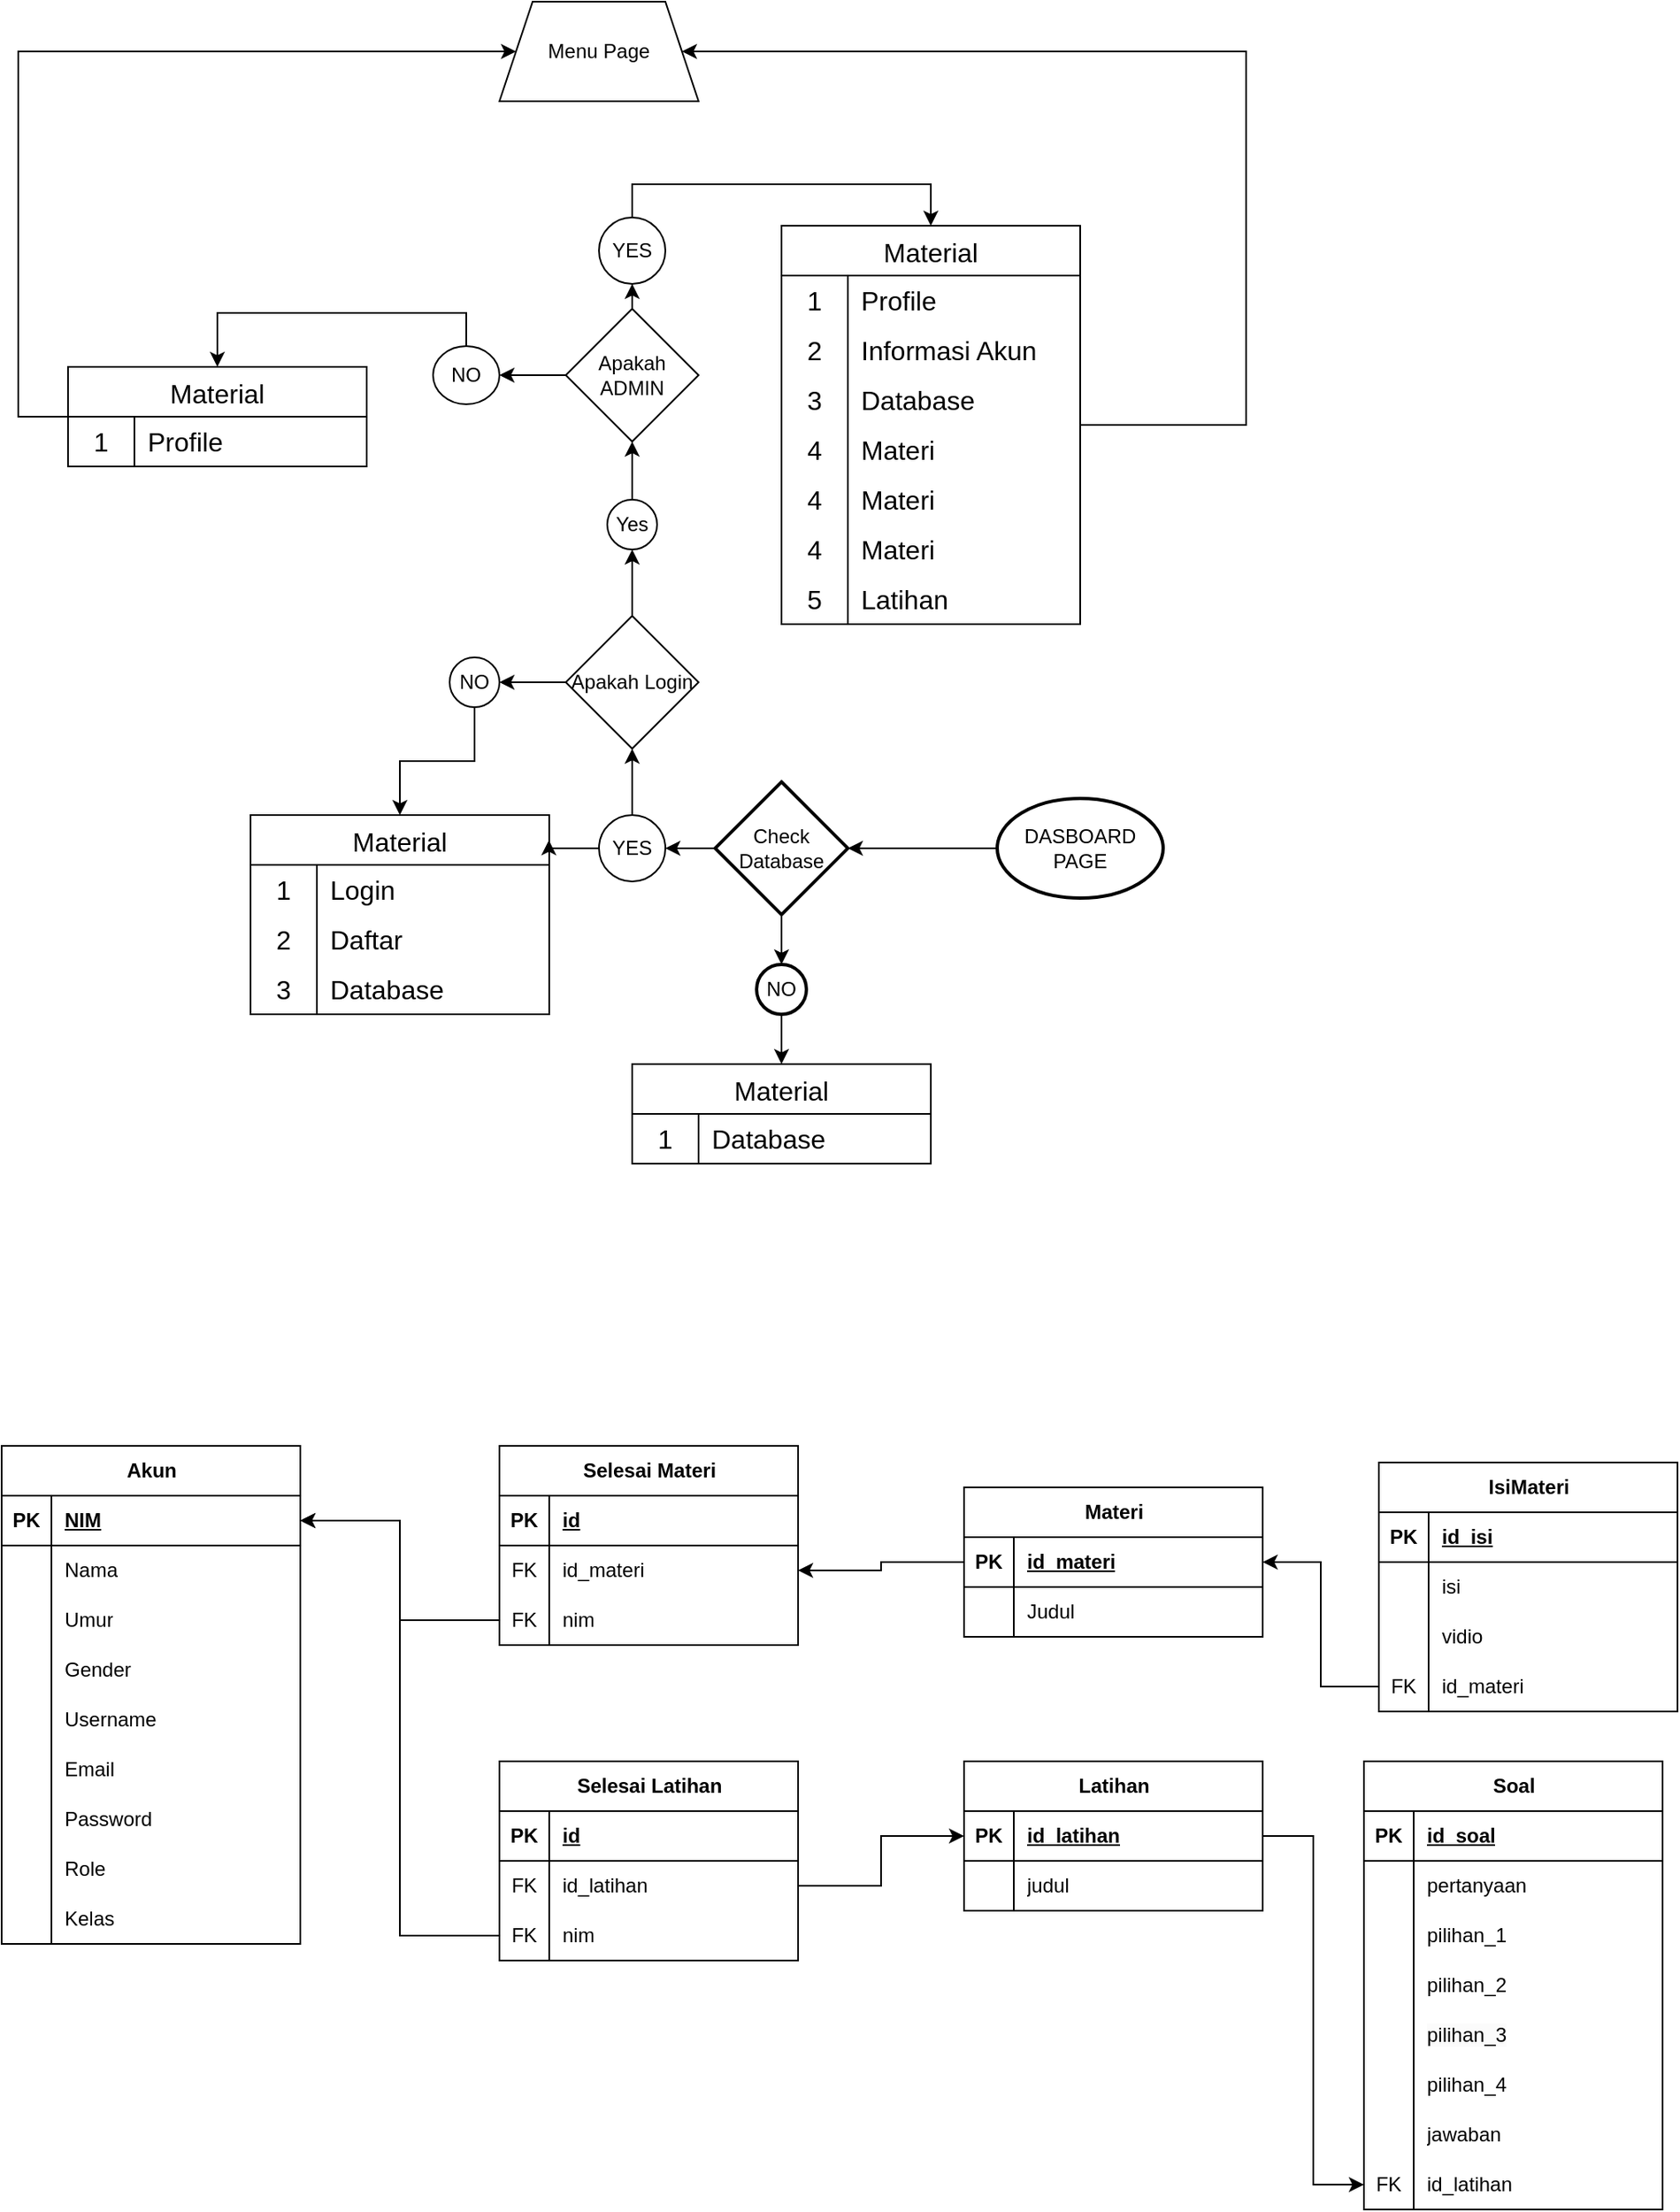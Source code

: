<mxfile version="22.1.5" type="github">
  <diagram name="Page-1" id="5f0bae14-7c28-e335-631c-24af17079c00">
    <mxGraphModel dx="2411" dy="1562" grid="1" gridSize="10" guides="1" tooltips="1" connect="1" arrows="1" fold="1" page="1" pageScale="1" pageWidth="1100" pageHeight="850" background="none" math="0" shadow="0">
      <root>
        <mxCell id="0" />
        <mxCell id="1" parent="0" />
        <mxCell id="EdX5NU1P-sAoi4BbQS1M-98" value="" style="edgeStyle=orthogonalEdgeStyle;rounded=0;orthogonalLoop=1;jettySize=auto;html=1;" edge="1" parent="1" source="EdX5NU1P-sAoi4BbQS1M-40" target="EdX5NU1P-sAoi4BbQS1M-97">
          <mxGeometry relative="1" as="geometry" />
        </mxCell>
        <mxCell id="EdX5NU1P-sAoi4BbQS1M-40" value="DASBOARD PAGE" style="strokeWidth=2;html=1;shape=mxgraph.flowchart.start_1;whiteSpace=wrap;" vertex="1" parent="1">
          <mxGeometry x="110" y="10" width="100" height="60" as="geometry" />
        </mxCell>
        <mxCell id="EdX5NU1P-sAoi4BbQS1M-73" value="Material" style="shape=table;startSize=30;container=1;collapsible=0;childLayout=tableLayout;fixedRows=1;rowLines=0;fontStyle=0;strokeColor=default;fontSize=16;" vertex="1" parent="1">
          <mxGeometry x="-340" y="20" width="180" height="120.0" as="geometry" />
        </mxCell>
        <mxCell id="EdX5NU1P-sAoi4BbQS1M-74" value="" style="shape=tableRow;horizontal=0;startSize=0;swimlaneHead=0;swimlaneBody=0;top=0;left=0;bottom=0;right=0;collapsible=0;dropTarget=0;fillColor=none;points=[[0,0.5],[1,0.5]];portConstraint=eastwest;strokeColor=inherit;fontSize=16;" vertex="1" parent="EdX5NU1P-sAoi4BbQS1M-73">
          <mxGeometry y="30" width="180" height="30" as="geometry" />
        </mxCell>
        <mxCell id="EdX5NU1P-sAoi4BbQS1M-75" value="1" style="shape=partialRectangle;html=1;whiteSpace=wrap;connectable=0;fillColor=none;top=0;left=0;bottom=0;right=0;overflow=hidden;pointerEvents=1;strokeColor=inherit;fontSize=16;" vertex="1" parent="EdX5NU1P-sAoi4BbQS1M-74">
          <mxGeometry width="40" height="30" as="geometry">
            <mxRectangle width="40" height="30" as="alternateBounds" />
          </mxGeometry>
        </mxCell>
        <mxCell id="EdX5NU1P-sAoi4BbQS1M-76" value="Login" style="shape=partialRectangle;html=1;whiteSpace=wrap;connectable=0;fillColor=none;top=0;left=0;bottom=0;right=0;align=left;spacingLeft=6;overflow=hidden;strokeColor=inherit;fontSize=16;" vertex="1" parent="EdX5NU1P-sAoi4BbQS1M-74">
          <mxGeometry x="40" width="140" height="30" as="geometry">
            <mxRectangle width="140" height="30" as="alternateBounds" />
          </mxGeometry>
        </mxCell>
        <mxCell id="EdX5NU1P-sAoi4BbQS1M-77" value="" style="shape=tableRow;horizontal=0;startSize=0;swimlaneHead=0;swimlaneBody=0;top=0;left=0;bottom=0;right=0;collapsible=0;dropTarget=0;fillColor=none;points=[[0,0.5],[1,0.5]];portConstraint=eastwest;strokeColor=inherit;fontSize=16;" vertex="1" parent="EdX5NU1P-sAoi4BbQS1M-73">
          <mxGeometry y="60" width="180" height="30" as="geometry" />
        </mxCell>
        <mxCell id="EdX5NU1P-sAoi4BbQS1M-78" value="2" style="shape=partialRectangle;html=1;whiteSpace=wrap;connectable=0;fillColor=none;top=0;left=0;bottom=0;right=0;overflow=hidden;strokeColor=inherit;fontSize=16;" vertex="1" parent="EdX5NU1P-sAoi4BbQS1M-77">
          <mxGeometry width="40" height="30" as="geometry">
            <mxRectangle width="40" height="30" as="alternateBounds" />
          </mxGeometry>
        </mxCell>
        <mxCell id="EdX5NU1P-sAoi4BbQS1M-79" value="Daftar" style="shape=partialRectangle;html=1;whiteSpace=wrap;connectable=0;fillColor=none;top=0;left=0;bottom=0;right=0;align=left;spacingLeft=6;overflow=hidden;strokeColor=inherit;fontSize=16;" vertex="1" parent="EdX5NU1P-sAoi4BbQS1M-77">
          <mxGeometry x="40" width="140" height="30" as="geometry">
            <mxRectangle width="140" height="30" as="alternateBounds" />
          </mxGeometry>
        </mxCell>
        <mxCell id="EdX5NU1P-sAoi4BbQS1M-80" value="" style="shape=tableRow;horizontal=0;startSize=0;swimlaneHead=0;swimlaneBody=0;top=0;left=0;bottom=0;right=0;collapsible=0;dropTarget=0;fillColor=none;points=[[0,0.5],[1,0.5]];portConstraint=eastwest;strokeColor=inherit;fontSize=16;" vertex="1" parent="EdX5NU1P-sAoi4BbQS1M-73">
          <mxGeometry y="90" width="180" height="30" as="geometry" />
        </mxCell>
        <mxCell id="EdX5NU1P-sAoi4BbQS1M-81" value="3" style="shape=partialRectangle;html=1;whiteSpace=wrap;connectable=0;fillColor=none;top=0;left=0;bottom=0;right=0;overflow=hidden;strokeColor=inherit;fontSize=16;" vertex="1" parent="EdX5NU1P-sAoi4BbQS1M-80">
          <mxGeometry width="40" height="30" as="geometry">
            <mxRectangle width="40" height="30" as="alternateBounds" />
          </mxGeometry>
        </mxCell>
        <mxCell id="EdX5NU1P-sAoi4BbQS1M-82" value="Database" style="shape=partialRectangle;html=1;whiteSpace=wrap;connectable=0;fillColor=none;top=0;left=0;bottom=0;right=0;align=left;spacingLeft=6;overflow=hidden;strokeColor=inherit;fontSize=16;" vertex="1" parent="EdX5NU1P-sAoi4BbQS1M-80">
          <mxGeometry x="40" width="140" height="30" as="geometry">
            <mxRectangle width="140" height="30" as="alternateBounds" />
          </mxGeometry>
        </mxCell>
        <mxCell id="EdX5NU1P-sAoi4BbQS1M-96" value="" style="edgeStyle=orthogonalEdgeStyle;rounded=0;orthogonalLoop=1;jettySize=auto;html=1;" edge="1" parent="1" source="EdX5NU1P-sAoi4BbQS1M-90" target="EdX5NU1P-sAoi4BbQS1M-95">
          <mxGeometry relative="1" as="geometry" />
        </mxCell>
        <mxCell id="EdX5NU1P-sAoi4BbQS1M-90" value="YES" style="ellipse;whiteSpace=wrap;html=1;" vertex="1" parent="1">
          <mxGeometry x="-130" y="20" width="40" height="40" as="geometry" />
        </mxCell>
        <mxCell id="EdX5NU1P-sAoi4BbQS1M-92" style="edgeStyle=orthogonalEdgeStyle;rounded=0;orthogonalLoop=1;jettySize=auto;html=1;exitX=0;exitY=0.5;exitDx=0;exitDy=0;entryX=0.999;entryY=0.126;entryDx=0;entryDy=0;entryPerimeter=0;" edge="1" parent="1" source="EdX5NU1P-sAoi4BbQS1M-90" target="EdX5NU1P-sAoi4BbQS1M-73">
          <mxGeometry relative="1" as="geometry" />
        </mxCell>
        <mxCell id="EdX5NU1P-sAoi4BbQS1M-101" value="" style="edgeStyle=orthogonalEdgeStyle;rounded=0;orthogonalLoop=1;jettySize=auto;html=1;" edge="1" parent="1" source="EdX5NU1P-sAoi4BbQS1M-95" target="EdX5NU1P-sAoi4BbQS1M-100">
          <mxGeometry relative="1" as="geometry" />
        </mxCell>
        <mxCell id="EdX5NU1P-sAoi4BbQS1M-122" value="" style="edgeStyle=orthogonalEdgeStyle;rounded=0;orthogonalLoop=1;jettySize=auto;html=1;" edge="1" parent="1" source="EdX5NU1P-sAoi4BbQS1M-95" target="EdX5NU1P-sAoi4BbQS1M-121">
          <mxGeometry relative="1" as="geometry" />
        </mxCell>
        <mxCell id="EdX5NU1P-sAoi4BbQS1M-95" value="Apakah Login" style="rhombus;whiteSpace=wrap;html=1;" vertex="1" parent="1">
          <mxGeometry x="-150" y="-100" width="80" height="80" as="geometry" />
        </mxCell>
        <mxCell id="EdX5NU1P-sAoi4BbQS1M-99" style="edgeStyle=orthogonalEdgeStyle;rounded=0;orthogonalLoop=1;jettySize=auto;html=1;exitX=0;exitY=0.5;exitDx=0;exitDy=0;entryX=1;entryY=0.5;entryDx=0;entryDy=0;" edge="1" parent="1" source="EdX5NU1P-sAoi4BbQS1M-97" target="EdX5NU1P-sAoi4BbQS1M-90">
          <mxGeometry relative="1" as="geometry" />
        </mxCell>
        <mxCell id="EdX5NU1P-sAoi4BbQS1M-103" value="" style="edgeStyle=orthogonalEdgeStyle;rounded=0;orthogonalLoop=1;jettySize=auto;html=1;" edge="1" parent="1" source="EdX5NU1P-sAoi4BbQS1M-97" target="EdX5NU1P-sAoi4BbQS1M-102">
          <mxGeometry relative="1" as="geometry" />
        </mxCell>
        <mxCell id="EdX5NU1P-sAoi4BbQS1M-97" value="Check Database" style="rhombus;whiteSpace=wrap;html=1;strokeWidth=2;" vertex="1" parent="1">
          <mxGeometry x="-60" width="80" height="80" as="geometry" />
        </mxCell>
        <mxCell id="EdX5NU1P-sAoi4BbQS1M-118" value="" style="edgeStyle=orthogonalEdgeStyle;rounded=0;orthogonalLoop=1;jettySize=auto;html=1;" edge="1" parent="1" source="EdX5NU1P-sAoi4BbQS1M-100" target="EdX5NU1P-sAoi4BbQS1M-117">
          <mxGeometry relative="1" as="geometry" />
        </mxCell>
        <mxCell id="EdX5NU1P-sAoi4BbQS1M-100" value="Yes" style="ellipse;whiteSpace=wrap;html=1;" vertex="1" parent="1">
          <mxGeometry x="-125" y="-170" width="30" height="30" as="geometry" />
        </mxCell>
        <mxCell id="EdX5NU1P-sAoi4BbQS1M-115" style="edgeStyle=orthogonalEdgeStyle;rounded=0;orthogonalLoop=1;jettySize=auto;html=1;exitX=0.5;exitY=1;exitDx=0;exitDy=0;entryX=0.5;entryY=0;entryDx=0;entryDy=0;" edge="1" parent="1" source="EdX5NU1P-sAoi4BbQS1M-102" target="EdX5NU1P-sAoi4BbQS1M-105">
          <mxGeometry relative="1" as="geometry" />
        </mxCell>
        <mxCell id="EdX5NU1P-sAoi4BbQS1M-102" value="NO" style="ellipse;whiteSpace=wrap;html=1;strokeWidth=2;" vertex="1" parent="1">
          <mxGeometry x="-35" y="110" width="30" height="30" as="geometry" />
        </mxCell>
        <mxCell id="EdX5NU1P-sAoi4BbQS1M-105" value="Material" style="shape=table;startSize=30;container=1;collapsible=0;childLayout=tableLayout;fixedRows=1;rowLines=0;fontStyle=0;strokeColor=default;fontSize=16;" vertex="1" parent="1">
          <mxGeometry x="-110" y="170" width="180" height="60.0" as="geometry" />
        </mxCell>
        <mxCell id="EdX5NU1P-sAoi4BbQS1M-112" value="" style="shape=tableRow;horizontal=0;startSize=0;swimlaneHead=0;swimlaneBody=0;top=0;left=0;bottom=0;right=0;collapsible=0;dropTarget=0;fillColor=none;points=[[0,0.5],[1,0.5]];portConstraint=eastwest;strokeColor=inherit;fontSize=16;" vertex="1" parent="EdX5NU1P-sAoi4BbQS1M-105">
          <mxGeometry y="30" width="180" height="30" as="geometry" />
        </mxCell>
        <mxCell id="EdX5NU1P-sAoi4BbQS1M-113" value="1" style="shape=partialRectangle;html=1;whiteSpace=wrap;connectable=0;fillColor=none;top=0;left=0;bottom=0;right=0;overflow=hidden;strokeColor=inherit;fontSize=16;" vertex="1" parent="EdX5NU1P-sAoi4BbQS1M-112">
          <mxGeometry width="40" height="30" as="geometry">
            <mxRectangle width="40" height="30" as="alternateBounds" />
          </mxGeometry>
        </mxCell>
        <mxCell id="EdX5NU1P-sAoi4BbQS1M-114" value="Database" style="shape=partialRectangle;html=1;whiteSpace=wrap;connectable=0;fillColor=none;top=0;left=0;bottom=0;right=0;align=left;spacingLeft=6;overflow=hidden;strokeColor=inherit;fontSize=16;" vertex="1" parent="EdX5NU1P-sAoi4BbQS1M-112">
          <mxGeometry x="40" width="140" height="30" as="geometry">
            <mxRectangle width="140" height="30" as="alternateBounds" />
          </mxGeometry>
        </mxCell>
        <mxCell id="EdX5NU1P-sAoi4BbQS1M-120" value="" style="edgeStyle=orthogonalEdgeStyle;rounded=0;orthogonalLoop=1;jettySize=auto;html=1;" edge="1" parent="1" source="EdX5NU1P-sAoi4BbQS1M-117" target="EdX5NU1P-sAoi4BbQS1M-119">
          <mxGeometry relative="1" as="geometry" />
        </mxCell>
        <mxCell id="EdX5NU1P-sAoi4BbQS1M-125" value="" style="edgeStyle=orthogonalEdgeStyle;rounded=0;orthogonalLoop=1;jettySize=auto;html=1;" edge="1" parent="1" source="EdX5NU1P-sAoi4BbQS1M-117" target="EdX5NU1P-sAoi4BbQS1M-124">
          <mxGeometry relative="1" as="geometry" />
        </mxCell>
        <mxCell id="EdX5NU1P-sAoi4BbQS1M-117" value="Apakah ADMIN" style="rhombus;whiteSpace=wrap;html=1;" vertex="1" parent="1">
          <mxGeometry x="-150" y="-285" width="80" height="80" as="geometry" />
        </mxCell>
        <mxCell id="EdX5NU1P-sAoi4BbQS1M-143" style="edgeStyle=orthogonalEdgeStyle;rounded=0;orthogonalLoop=1;jettySize=auto;html=1;exitX=0.5;exitY=0;exitDx=0;exitDy=0;entryX=0.5;entryY=0;entryDx=0;entryDy=0;" edge="1" parent="1" source="EdX5NU1P-sAoi4BbQS1M-119" target="EdX5NU1P-sAoi4BbQS1M-126">
          <mxGeometry relative="1" as="geometry" />
        </mxCell>
        <mxCell id="EdX5NU1P-sAoi4BbQS1M-119" value="YES" style="ellipse;whiteSpace=wrap;html=1;" vertex="1" parent="1">
          <mxGeometry x="-130" y="-340" width="40" height="40" as="geometry" />
        </mxCell>
        <mxCell id="EdX5NU1P-sAoi4BbQS1M-123" style="edgeStyle=orthogonalEdgeStyle;rounded=0;orthogonalLoop=1;jettySize=auto;html=1;entryX=0.5;entryY=0;entryDx=0;entryDy=0;" edge="1" parent="1" source="EdX5NU1P-sAoi4BbQS1M-121" target="EdX5NU1P-sAoi4BbQS1M-73">
          <mxGeometry relative="1" as="geometry" />
        </mxCell>
        <mxCell id="EdX5NU1P-sAoi4BbQS1M-121" value="NO" style="ellipse;whiteSpace=wrap;html=1;" vertex="1" parent="1">
          <mxGeometry x="-220" y="-75" width="30" height="30" as="geometry" />
        </mxCell>
        <mxCell id="EdX5NU1P-sAoi4BbQS1M-154" style="edgeStyle=orthogonalEdgeStyle;rounded=0;orthogonalLoop=1;jettySize=auto;html=1;exitX=0.5;exitY=0;exitDx=0;exitDy=0;entryX=0.5;entryY=0;entryDx=0;entryDy=0;" edge="1" parent="1" source="EdX5NU1P-sAoi4BbQS1M-124" target="EdX5NU1P-sAoi4BbQS1M-144">
          <mxGeometry relative="1" as="geometry" />
        </mxCell>
        <mxCell id="EdX5NU1P-sAoi4BbQS1M-124" value="NO" style="ellipse;whiteSpace=wrap;html=1;" vertex="1" parent="1">
          <mxGeometry x="-230" y="-262.5" width="40" height="35" as="geometry" />
        </mxCell>
        <mxCell id="EdX5NU1P-sAoi4BbQS1M-292" style="edgeStyle=orthogonalEdgeStyle;rounded=0;orthogonalLoop=1;jettySize=auto;html=1;entryX=1;entryY=0.5;entryDx=0;entryDy=0;" edge="1" parent="1" source="EdX5NU1P-sAoi4BbQS1M-126" target="EdX5NU1P-sAoi4BbQS1M-290">
          <mxGeometry relative="1" as="geometry">
            <Array as="points">
              <mxPoint x="260" y="-215" />
              <mxPoint x="260" y="-440" />
            </Array>
          </mxGeometry>
        </mxCell>
        <mxCell id="EdX5NU1P-sAoi4BbQS1M-126" value="Material" style="shape=table;startSize=30;container=1;collapsible=0;childLayout=tableLayout;fixedRows=1;rowLines=0;fontStyle=0;strokeColor=default;fontSize=16;" vertex="1" parent="1">
          <mxGeometry x="-20" y="-335" width="180" height="240" as="geometry" />
        </mxCell>
        <mxCell id="EdX5NU1P-sAoi4BbQS1M-127" value="" style="shape=tableRow;horizontal=0;startSize=0;swimlaneHead=0;swimlaneBody=0;top=0;left=0;bottom=0;right=0;collapsible=0;dropTarget=0;fillColor=none;points=[[0,0.5],[1,0.5]];portConstraint=eastwest;strokeColor=inherit;fontSize=16;" vertex="1" parent="EdX5NU1P-sAoi4BbQS1M-126">
          <mxGeometry y="30" width="180" height="30" as="geometry" />
        </mxCell>
        <mxCell id="EdX5NU1P-sAoi4BbQS1M-128" value="1" style="shape=partialRectangle;html=1;whiteSpace=wrap;connectable=0;fillColor=none;top=0;left=0;bottom=0;right=0;overflow=hidden;pointerEvents=1;strokeColor=inherit;fontSize=16;" vertex="1" parent="EdX5NU1P-sAoi4BbQS1M-127">
          <mxGeometry width="40" height="30" as="geometry">
            <mxRectangle width="40" height="30" as="alternateBounds" />
          </mxGeometry>
        </mxCell>
        <mxCell id="EdX5NU1P-sAoi4BbQS1M-129" value="Profile" style="shape=partialRectangle;html=1;whiteSpace=wrap;connectable=0;fillColor=none;top=0;left=0;bottom=0;right=0;align=left;spacingLeft=6;overflow=hidden;strokeColor=inherit;fontSize=16;" vertex="1" parent="EdX5NU1P-sAoi4BbQS1M-127">
          <mxGeometry x="40" width="140" height="30" as="geometry">
            <mxRectangle width="140" height="30" as="alternateBounds" />
          </mxGeometry>
        </mxCell>
        <mxCell id="EdX5NU1P-sAoi4BbQS1M-130" value="" style="shape=tableRow;horizontal=0;startSize=0;swimlaneHead=0;swimlaneBody=0;top=0;left=0;bottom=0;right=0;collapsible=0;dropTarget=0;fillColor=none;points=[[0,0.5],[1,0.5]];portConstraint=eastwest;strokeColor=inherit;fontSize=16;" vertex="1" parent="EdX5NU1P-sAoi4BbQS1M-126">
          <mxGeometry y="60" width="180" height="30" as="geometry" />
        </mxCell>
        <mxCell id="EdX5NU1P-sAoi4BbQS1M-131" value="2" style="shape=partialRectangle;html=1;whiteSpace=wrap;connectable=0;fillColor=none;top=0;left=0;bottom=0;right=0;overflow=hidden;strokeColor=inherit;fontSize=16;" vertex="1" parent="EdX5NU1P-sAoi4BbQS1M-130">
          <mxGeometry width="40" height="30" as="geometry">
            <mxRectangle width="40" height="30" as="alternateBounds" />
          </mxGeometry>
        </mxCell>
        <mxCell id="EdX5NU1P-sAoi4BbQS1M-132" value="Informasi Akun" style="shape=partialRectangle;html=1;whiteSpace=wrap;connectable=0;fillColor=none;top=0;left=0;bottom=0;right=0;align=left;spacingLeft=6;overflow=hidden;strokeColor=inherit;fontSize=16;" vertex="1" parent="EdX5NU1P-sAoi4BbQS1M-130">
          <mxGeometry x="40" width="140" height="30" as="geometry">
            <mxRectangle width="140" height="30" as="alternateBounds" />
          </mxGeometry>
        </mxCell>
        <mxCell id="EdX5NU1P-sAoi4BbQS1M-133" value="" style="shape=tableRow;horizontal=0;startSize=0;swimlaneHead=0;swimlaneBody=0;top=0;left=0;bottom=0;right=0;collapsible=0;dropTarget=0;fillColor=none;points=[[0,0.5],[1,0.5]];portConstraint=eastwest;strokeColor=inherit;fontSize=16;" vertex="1" parent="EdX5NU1P-sAoi4BbQS1M-126">
          <mxGeometry y="90" width="180" height="30" as="geometry" />
        </mxCell>
        <mxCell id="EdX5NU1P-sAoi4BbQS1M-134" value="3" style="shape=partialRectangle;html=1;whiteSpace=wrap;connectable=0;fillColor=none;top=0;left=0;bottom=0;right=0;overflow=hidden;strokeColor=inherit;fontSize=16;" vertex="1" parent="EdX5NU1P-sAoi4BbQS1M-133">
          <mxGeometry width="40" height="30" as="geometry">
            <mxRectangle width="40" height="30" as="alternateBounds" />
          </mxGeometry>
        </mxCell>
        <mxCell id="EdX5NU1P-sAoi4BbQS1M-135" value="Database" style="shape=partialRectangle;html=1;whiteSpace=wrap;connectable=0;fillColor=none;top=0;left=0;bottom=0;right=0;align=left;spacingLeft=6;overflow=hidden;strokeColor=inherit;fontSize=16;" vertex="1" parent="EdX5NU1P-sAoi4BbQS1M-133">
          <mxGeometry x="40" width="140" height="30" as="geometry">
            <mxRectangle width="140" height="30" as="alternateBounds" />
          </mxGeometry>
        </mxCell>
        <mxCell id="EdX5NU1P-sAoi4BbQS1M-136" style="shape=tableRow;horizontal=0;startSize=0;swimlaneHead=0;swimlaneBody=0;top=0;left=0;bottom=0;right=0;collapsible=0;dropTarget=0;fillColor=none;points=[[0,0.5],[1,0.5]];portConstraint=eastwest;strokeColor=inherit;fontSize=16;" vertex="1" parent="EdX5NU1P-sAoi4BbQS1M-126">
          <mxGeometry y="120" width="180" height="30" as="geometry" />
        </mxCell>
        <mxCell id="EdX5NU1P-sAoi4BbQS1M-137" value="4" style="shape=partialRectangle;html=1;whiteSpace=wrap;connectable=0;fillColor=none;top=0;left=0;bottom=0;right=0;overflow=hidden;strokeColor=inherit;fontSize=16;" vertex="1" parent="EdX5NU1P-sAoi4BbQS1M-136">
          <mxGeometry width="40" height="30" as="geometry">
            <mxRectangle width="40" height="30" as="alternateBounds" />
          </mxGeometry>
        </mxCell>
        <mxCell id="EdX5NU1P-sAoi4BbQS1M-138" value="Materi" style="shape=partialRectangle;html=1;whiteSpace=wrap;connectable=0;fillColor=none;top=0;left=0;bottom=0;right=0;align=left;spacingLeft=6;overflow=hidden;strokeColor=inherit;fontSize=16;" vertex="1" parent="EdX5NU1P-sAoi4BbQS1M-136">
          <mxGeometry x="40" width="140" height="30" as="geometry">
            <mxRectangle width="140" height="30" as="alternateBounds" />
          </mxGeometry>
        </mxCell>
        <mxCell id="EdX5NU1P-sAoi4BbQS1M-156" style="shape=tableRow;horizontal=0;startSize=0;swimlaneHead=0;swimlaneBody=0;top=0;left=0;bottom=0;right=0;collapsible=0;dropTarget=0;fillColor=none;points=[[0,0.5],[1,0.5]];portConstraint=eastwest;strokeColor=inherit;fontSize=16;" vertex="1" parent="EdX5NU1P-sAoi4BbQS1M-126">
          <mxGeometry y="150" width="180" height="30" as="geometry" />
        </mxCell>
        <mxCell id="EdX5NU1P-sAoi4BbQS1M-157" value="4" style="shape=partialRectangle;html=1;whiteSpace=wrap;connectable=0;fillColor=none;top=0;left=0;bottom=0;right=0;overflow=hidden;strokeColor=inherit;fontSize=16;" vertex="1" parent="EdX5NU1P-sAoi4BbQS1M-156">
          <mxGeometry width="40" height="30" as="geometry">
            <mxRectangle width="40" height="30" as="alternateBounds" />
          </mxGeometry>
        </mxCell>
        <mxCell id="EdX5NU1P-sAoi4BbQS1M-158" value="Materi" style="shape=partialRectangle;html=1;whiteSpace=wrap;connectable=0;fillColor=none;top=0;left=0;bottom=0;right=0;align=left;spacingLeft=6;overflow=hidden;strokeColor=inherit;fontSize=16;" vertex="1" parent="EdX5NU1P-sAoi4BbQS1M-156">
          <mxGeometry x="40" width="140" height="30" as="geometry">
            <mxRectangle width="140" height="30" as="alternateBounds" />
          </mxGeometry>
        </mxCell>
        <mxCell id="EdX5NU1P-sAoi4BbQS1M-159" style="shape=tableRow;horizontal=0;startSize=0;swimlaneHead=0;swimlaneBody=0;top=0;left=0;bottom=0;right=0;collapsible=0;dropTarget=0;fillColor=none;points=[[0,0.5],[1,0.5]];portConstraint=eastwest;strokeColor=inherit;fontSize=16;" vertex="1" parent="EdX5NU1P-sAoi4BbQS1M-126">
          <mxGeometry y="180" width="180" height="30" as="geometry" />
        </mxCell>
        <mxCell id="EdX5NU1P-sAoi4BbQS1M-160" value="4" style="shape=partialRectangle;html=1;whiteSpace=wrap;connectable=0;fillColor=none;top=0;left=0;bottom=0;right=0;overflow=hidden;strokeColor=inherit;fontSize=16;" vertex="1" parent="EdX5NU1P-sAoi4BbQS1M-159">
          <mxGeometry width="40" height="30" as="geometry">
            <mxRectangle width="40" height="30" as="alternateBounds" />
          </mxGeometry>
        </mxCell>
        <mxCell id="EdX5NU1P-sAoi4BbQS1M-161" value="Materi" style="shape=partialRectangle;html=1;whiteSpace=wrap;connectable=0;fillColor=none;top=0;left=0;bottom=0;right=0;align=left;spacingLeft=6;overflow=hidden;strokeColor=inherit;fontSize=16;" vertex="1" parent="EdX5NU1P-sAoi4BbQS1M-159">
          <mxGeometry x="40" width="140" height="30" as="geometry">
            <mxRectangle width="140" height="30" as="alternateBounds" />
          </mxGeometry>
        </mxCell>
        <mxCell id="EdX5NU1P-sAoi4BbQS1M-139" style="shape=tableRow;horizontal=0;startSize=0;swimlaneHead=0;swimlaneBody=0;top=0;left=0;bottom=0;right=0;collapsible=0;dropTarget=0;fillColor=none;points=[[0,0.5],[1,0.5]];portConstraint=eastwest;strokeColor=inherit;fontSize=16;" vertex="1" parent="EdX5NU1P-sAoi4BbQS1M-126">
          <mxGeometry y="210" width="180" height="30" as="geometry" />
        </mxCell>
        <mxCell id="EdX5NU1P-sAoi4BbQS1M-140" value="5" style="shape=partialRectangle;html=1;whiteSpace=wrap;connectable=0;fillColor=none;top=0;left=0;bottom=0;right=0;overflow=hidden;strokeColor=inherit;fontSize=16;" vertex="1" parent="EdX5NU1P-sAoi4BbQS1M-139">
          <mxGeometry width="40" height="30" as="geometry">
            <mxRectangle width="40" height="30" as="alternateBounds" />
          </mxGeometry>
        </mxCell>
        <mxCell id="EdX5NU1P-sAoi4BbQS1M-141" value="Latihan" style="shape=partialRectangle;html=1;whiteSpace=wrap;connectable=0;fillColor=none;top=0;left=0;bottom=0;right=0;align=left;spacingLeft=6;overflow=hidden;strokeColor=inherit;fontSize=16;" vertex="1" parent="EdX5NU1P-sAoi4BbQS1M-139">
          <mxGeometry x="40" width="140" height="30" as="geometry">
            <mxRectangle width="140" height="30" as="alternateBounds" />
          </mxGeometry>
        </mxCell>
        <mxCell id="EdX5NU1P-sAoi4BbQS1M-165" style="edgeStyle=orthogonalEdgeStyle;rounded=0;orthogonalLoop=1;jettySize=auto;html=1;entryX=0;entryY=0.5;entryDx=0;entryDy=0;" edge="1" parent="1" source="EdX5NU1P-sAoi4BbQS1M-144" target="EdX5NU1P-sAoi4BbQS1M-290">
          <mxGeometry relative="1" as="geometry">
            <mxPoint x="-230" y="-450" as="targetPoint" />
            <Array as="points">
              <mxPoint x="-480" y="-220" />
              <mxPoint x="-480" y="-440" />
            </Array>
          </mxGeometry>
        </mxCell>
        <mxCell id="EdX5NU1P-sAoi4BbQS1M-144" value="Material" style="shape=table;startSize=30;container=1;collapsible=0;childLayout=tableLayout;fixedRows=1;rowLines=0;fontStyle=0;strokeColor=default;fontSize=16;" vertex="1" parent="1">
          <mxGeometry x="-450" y="-250" width="180" height="60.0" as="geometry" />
        </mxCell>
        <mxCell id="EdX5NU1P-sAoi4BbQS1M-145" value="" style="shape=tableRow;horizontal=0;startSize=0;swimlaneHead=0;swimlaneBody=0;top=0;left=0;bottom=0;right=0;collapsible=0;dropTarget=0;fillColor=none;points=[[0,0.5],[1,0.5]];portConstraint=eastwest;strokeColor=inherit;fontSize=16;" vertex="1" parent="EdX5NU1P-sAoi4BbQS1M-144">
          <mxGeometry y="30" width="180" height="30" as="geometry" />
        </mxCell>
        <mxCell id="EdX5NU1P-sAoi4BbQS1M-146" value="1" style="shape=partialRectangle;html=1;whiteSpace=wrap;connectable=0;fillColor=none;top=0;left=0;bottom=0;right=0;overflow=hidden;pointerEvents=1;strokeColor=inherit;fontSize=16;" vertex="1" parent="EdX5NU1P-sAoi4BbQS1M-145">
          <mxGeometry width="40" height="30" as="geometry">
            <mxRectangle width="40" height="30" as="alternateBounds" />
          </mxGeometry>
        </mxCell>
        <mxCell id="EdX5NU1P-sAoi4BbQS1M-147" value="Profile" style="shape=partialRectangle;html=1;whiteSpace=wrap;connectable=0;fillColor=none;top=0;left=0;bottom=0;right=0;align=left;spacingLeft=6;overflow=hidden;strokeColor=inherit;fontSize=16;" vertex="1" parent="EdX5NU1P-sAoi4BbQS1M-145">
          <mxGeometry x="40" width="140" height="30" as="geometry">
            <mxRectangle width="140" height="30" as="alternateBounds" />
          </mxGeometry>
        </mxCell>
        <mxCell id="EdX5NU1P-sAoi4BbQS1M-166" value="Akun" style="shape=table;startSize=30;container=1;collapsible=1;childLayout=tableLayout;fixedRows=1;rowLines=0;fontStyle=1;align=center;resizeLast=1;html=1;" vertex="1" parent="1">
          <mxGeometry x="-490" y="400" width="180" height="300" as="geometry" />
        </mxCell>
        <mxCell id="EdX5NU1P-sAoi4BbQS1M-167" value="" style="shape=tableRow;horizontal=0;startSize=0;swimlaneHead=0;swimlaneBody=0;fillColor=none;collapsible=0;dropTarget=0;points=[[0,0.5],[1,0.5]];portConstraint=eastwest;top=0;left=0;right=0;bottom=1;" vertex="1" parent="EdX5NU1P-sAoi4BbQS1M-166">
          <mxGeometry y="30" width="180" height="30" as="geometry" />
        </mxCell>
        <mxCell id="EdX5NU1P-sAoi4BbQS1M-168" value="PK" style="shape=partialRectangle;connectable=0;fillColor=none;top=0;left=0;bottom=0;right=0;fontStyle=1;overflow=hidden;whiteSpace=wrap;html=1;" vertex="1" parent="EdX5NU1P-sAoi4BbQS1M-167">
          <mxGeometry width="30" height="30" as="geometry">
            <mxRectangle width="30" height="30" as="alternateBounds" />
          </mxGeometry>
        </mxCell>
        <mxCell id="EdX5NU1P-sAoi4BbQS1M-169" value="NIM" style="shape=partialRectangle;connectable=0;fillColor=none;top=0;left=0;bottom=0;right=0;align=left;spacingLeft=6;fontStyle=5;overflow=hidden;whiteSpace=wrap;html=1;" vertex="1" parent="EdX5NU1P-sAoi4BbQS1M-167">
          <mxGeometry x="30" width="150" height="30" as="geometry">
            <mxRectangle width="150" height="30" as="alternateBounds" />
          </mxGeometry>
        </mxCell>
        <mxCell id="EdX5NU1P-sAoi4BbQS1M-170" value="" style="shape=tableRow;horizontal=0;startSize=0;swimlaneHead=0;swimlaneBody=0;fillColor=none;collapsible=0;dropTarget=0;points=[[0,0.5],[1,0.5]];portConstraint=eastwest;top=0;left=0;right=0;bottom=0;" vertex="1" parent="EdX5NU1P-sAoi4BbQS1M-166">
          <mxGeometry y="60" width="180" height="30" as="geometry" />
        </mxCell>
        <mxCell id="EdX5NU1P-sAoi4BbQS1M-171" value="" style="shape=partialRectangle;connectable=0;fillColor=none;top=0;left=0;bottom=0;right=0;editable=1;overflow=hidden;whiteSpace=wrap;html=1;" vertex="1" parent="EdX5NU1P-sAoi4BbQS1M-170">
          <mxGeometry width="30" height="30" as="geometry">
            <mxRectangle width="30" height="30" as="alternateBounds" />
          </mxGeometry>
        </mxCell>
        <mxCell id="EdX5NU1P-sAoi4BbQS1M-172" value="Nama" style="shape=partialRectangle;connectable=0;fillColor=none;top=0;left=0;bottom=0;right=0;align=left;spacingLeft=6;overflow=hidden;whiteSpace=wrap;html=1;" vertex="1" parent="EdX5NU1P-sAoi4BbQS1M-170">
          <mxGeometry x="30" width="150" height="30" as="geometry">
            <mxRectangle width="150" height="30" as="alternateBounds" />
          </mxGeometry>
        </mxCell>
        <mxCell id="EdX5NU1P-sAoi4BbQS1M-173" value="" style="shape=tableRow;horizontal=0;startSize=0;swimlaneHead=0;swimlaneBody=0;fillColor=none;collapsible=0;dropTarget=0;points=[[0,0.5],[1,0.5]];portConstraint=eastwest;top=0;left=0;right=0;bottom=0;" vertex="1" parent="EdX5NU1P-sAoi4BbQS1M-166">
          <mxGeometry y="90" width="180" height="30" as="geometry" />
        </mxCell>
        <mxCell id="EdX5NU1P-sAoi4BbQS1M-174" value="" style="shape=partialRectangle;connectable=0;fillColor=none;top=0;left=0;bottom=0;right=0;editable=1;overflow=hidden;whiteSpace=wrap;html=1;" vertex="1" parent="EdX5NU1P-sAoi4BbQS1M-173">
          <mxGeometry width="30" height="30" as="geometry">
            <mxRectangle width="30" height="30" as="alternateBounds" />
          </mxGeometry>
        </mxCell>
        <mxCell id="EdX5NU1P-sAoi4BbQS1M-175" value="Umur" style="shape=partialRectangle;connectable=0;fillColor=none;top=0;left=0;bottom=0;right=0;align=left;spacingLeft=6;overflow=hidden;whiteSpace=wrap;html=1;" vertex="1" parent="EdX5NU1P-sAoi4BbQS1M-173">
          <mxGeometry x="30" width="150" height="30" as="geometry">
            <mxRectangle width="150" height="30" as="alternateBounds" />
          </mxGeometry>
        </mxCell>
        <mxCell id="EdX5NU1P-sAoi4BbQS1M-176" value="" style="shape=tableRow;horizontal=0;startSize=0;swimlaneHead=0;swimlaneBody=0;fillColor=none;collapsible=0;dropTarget=0;points=[[0,0.5],[1,0.5]];portConstraint=eastwest;top=0;left=0;right=0;bottom=0;" vertex="1" parent="EdX5NU1P-sAoi4BbQS1M-166">
          <mxGeometry y="120" width="180" height="30" as="geometry" />
        </mxCell>
        <mxCell id="EdX5NU1P-sAoi4BbQS1M-177" value="" style="shape=partialRectangle;connectable=0;fillColor=none;top=0;left=0;bottom=0;right=0;editable=1;overflow=hidden;whiteSpace=wrap;html=1;" vertex="1" parent="EdX5NU1P-sAoi4BbQS1M-176">
          <mxGeometry width="30" height="30" as="geometry">
            <mxRectangle width="30" height="30" as="alternateBounds" />
          </mxGeometry>
        </mxCell>
        <mxCell id="EdX5NU1P-sAoi4BbQS1M-178" value="Gender" style="shape=partialRectangle;connectable=0;fillColor=none;top=0;left=0;bottom=0;right=0;align=left;spacingLeft=6;overflow=hidden;whiteSpace=wrap;html=1;" vertex="1" parent="EdX5NU1P-sAoi4BbQS1M-176">
          <mxGeometry x="30" width="150" height="30" as="geometry">
            <mxRectangle width="150" height="30" as="alternateBounds" />
          </mxGeometry>
        </mxCell>
        <mxCell id="EdX5NU1P-sAoi4BbQS1M-179" style="shape=tableRow;horizontal=0;startSize=0;swimlaneHead=0;swimlaneBody=0;fillColor=none;collapsible=0;dropTarget=0;points=[[0,0.5],[1,0.5]];portConstraint=eastwest;top=0;left=0;right=0;bottom=0;" vertex="1" parent="EdX5NU1P-sAoi4BbQS1M-166">
          <mxGeometry y="150" width="180" height="30" as="geometry" />
        </mxCell>
        <mxCell id="EdX5NU1P-sAoi4BbQS1M-180" style="shape=partialRectangle;connectable=0;fillColor=none;top=0;left=0;bottom=0;right=0;editable=1;overflow=hidden;whiteSpace=wrap;html=1;" vertex="1" parent="EdX5NU1P-sAoi4BbQS1M-179">
          <mxGeometry width="30" height="30" as="geometry">
            <mxRectangle width="30" height="30" as="alternateBounds" />
          </mxGeometry>
        </mxCell>
        <mxCell id="EdX5NU1P-sAoi4BbQS1M-181" value="Username" style="shape=partialRectangle;connectable=0;fillColor=none;top=0;left=0;bottom=0;right=0;align=left;spacingLeft=6;overflow=hidden;whiteSpace=wrap;html=1;" vertex="1" parent="EdX5NU1P-sAoi4BbQS1M-179">
          <mxGeometry x="30" width="150" height="30" as="geometry">
            <mxRectangle width="150" height="30" as="alternateBounds" />
          </mxGeometry>
        </mxCell>
        <mxCell id="EdX5NU1P-sAoi4BbQS1M-182" style="shape=tableRow;horizontal=0;startSize=0;swimlaneHead=0;swimlaneBody=0;fillColor=none;collapsible=0;dropTarget=0;points=[[0,0.5],[1,0.5]];portConstraint=eastwest;top=0;left=0;right=0;bottom=0;" vertex="1" parent="EdX5NU1P-sAoi4BbQS1M-166">
          <mxGeometry y="180" width="180" height="30" as="geometry" />
        </mxCell>
        <mxCell id="EdX5NU1P-sAoi4BbQS1M-183" style="shape=partialRectangle;connectable=0;fillColor=none;top=0;left=0;bottom=0;right=0;editable=1;overflow=hidden;whiteSpace=wrap;html=1;" vertex="1" parent="EdX5NU1P-sAoi4BbQS1M-182">
          <mxGeometry width="30" height="30" as="geometry">
            <mxRectangle width="30" height="30" as="alternateBounds" />
          </mxGeometry>
        </mxCell>
        <mxCell id="EdX5NU1P-sAoi4BbQS1M-184" value="Email" style="shape=partialRectangle;connectable=0;fillColor=none;top=0;left=0;bottom=0;right=0;align=left;spacingLeft=6;overflow=hidden;whiteSpace=wrap;html=1;" vertex="1" parent="EdX5NU1P-sAoi4BbQS1M-182">
          <mxGeometry x="30" width="150" height="30" as="geometry">
            <mxRectangle width="150" height="30" as="alternateBounds" />
          </mxGeometry>
        </mxCell>
        <mxCell id="EdX5NU1P-sAoi4BbQS1M-185" style="shape=tableRow;horizontal=0;startSize=0;swimlaneHead=0;swimlaneBody=0;fillColor=none;collapsible=0;dropTarget=0;points=[[0,0.5],[1,0.5]];portConstraint=eastwest;top=0;left=0;right=0;bottom=0;" vertex="1" parent="EdX5NU1P-sAoi4BbQS1M-166">
          <mxGeometry y="210" width="180" height="30" as="geometry" />
        </mxCell>
        <mxCell id="EdX5NU1P-sAoi4BbQS1M-186" style="shape=partialRectangle;connectable=0;fillColor=none;top=0;left=0;bottom=0;right=0;editable=1;overflow=hidden;whiteSpace=wrap;html=1;" vertex="1" parent="EdX5NU1P-sAoi4BbQS1M-185">
          <mxGeometry width="30" height="30" as="geometry">
            <mxRectangle width="30" height="30" as="alternateBounds" />
          </mxGeometry>
        </mxCell>
        <mxCell id="EdX5NU1P-sAoi4BbQS1M-187" value="Password" style="shape=partialRectangle;connectable=0;fillColor=none;top=0;left=0;bottom=0;right=0;align=left;spacingLeft=6;overflow=hidden;whiteSpace=wrap;html=1;" vertex="1" parent="EdX5NU1P-sAoi4BbQS1M-185">
          <mxGeometry x="30" width="150" height="30" as="geometry">
            <mxRectangle width="150" height="30" as="alternateBounds" />
          </mxGeometry>
        </mxCell>
        <mxCell id="EdX5NU1P-sAoi4BbQS1M-188" style="shape=tableRow;horizontal=0;startSize=0;swimlaneHead=0;swimlaneBody=0;fillColor=none;collapsible=0;dropTarget=0;points=[[0,0.5],[1,0.5]];portConstraint=eastwest;top=0;left=0;right=0;bottom=0;" vertex="1" parent="EdX5NU1P-sAoi4BbQS1M-166">
          <mxGeometry y="240" width="180" height="30" as="geometry" />
        </mxCell>
        <mxCell id="EdX5NU1P-sAoi4BbQS1M-189" style="shape=partialRectangle;connectable=0;fillColor=none;top=0;left=0;bottom=0;right=0;editable=1;overflow=hidden;whiteSpace=wrap;html=1;" vertex="1" parent="EdX5NU1P-sAoi4BbQS1M-188">
          <mxGeometry width="30" height="30" as="geometry">
            <mxRectangle width="30" height="30" as="alternateBounds" />
          </mxGeometry>
        </mxCell>
        <mxCell id="EdX5NU1P-sAoi4BbQS1M-190" value="Role" style="shape=partialRectangle;connectable=0;fillColor=none;top=0;left=0;bottom=0;right=0;align=left;spacingLeft=6;overflow=hidden;whiteSpace=wrap;html=1;" vertex="1" parent="EdX5NU1P-sAoi4BbQS1M-188">
          <mxGeometry x="30" width="150" height="30" as="geometry">
            <mxRectangle width="150" height="30" as="alternateBounds" />
          </mxGeometry>
        </mxCell>
        <mxCell id="EdX5NU1P-sAoi4BbQS1M-191" style="shape=tableRow;horizontal=0;startSize=0;swimlaneHead=0;swimlaneBody=0;fillColor=none;collapsible=0;dropTarget=0;points=[[0,0.5],[1,0.5]];portConstraint=eastwest;top=0;left=0;right=0;bottom=0;" vertex="1" parent="EdX5NU1P-sAoi4BbQS1M-166">
          <mxGeometry y="270" width="180" height="30" as="geometry" />
        </mxCell>
        <mxCell id="EdX5NU1P-sAoi4BbQS1M-192" style="shape=partialRectangle;connectable=0;fillColor=none;top=0;left=0;bottom=0;right=0;editable=1;overflow=hidden;whiteSpace=wrap;html=1;" vertex="1" parent="EdX5NU1P-sAoi4BbQS1M-191">
          <mxGeometry width="30" height="30" as="geometry">
            <mxRectangle width="30" height="30" as="alternateBounds" />
          </mxGeometry>
        </mxCell>
        <mxCell id="EdX5NU1P-sAoi4BbQS1M-193" value="Kelas" style="shape=partialRectangle;connectable=0;fillColor=none;top=0;left=0;bottom=0;right=0;align=left;spacingLeft=6;overflow=hidden;whiteSpace=wrap;html=1;" vertex="1" parent="EdX5NU1P-sAoi4BbQS1M-191">
          <mxGeometry x="30" width="150" height="30" as="geometry">
            <mxRectangle width="150" height="30" as="alternateBounds" />
          </mxGeometry>
        </mxCell>
        <mxCell id="EdX5NU1P-sAoi4BbQS1M-194" value="Materi" style="shape=table;startSize=30;container=1;collapsible=1;childLayout=tableLayout;fixedRows=1;rowLines=0;fontStyle=1;align=center;resizeLast=1;html=1;" vertex="1" parent="1">
          <mxGeometry x="90" y="425" width="180" height="90" as="geometry" />
        </mxCell>
        <mxCell id="EdX5NU1P-sAoi4BbQS1M-195" value="" style="shape=tableRow;horizontal=0;startSize=0;swimlaneHead=0;swimlaneBody=0;fillColor=none;collapsible=0;dropTarget=0;points=[[0,0.5],[1,0.5]];portConstraint=eastwest;top=0;left=0;right=0;bottom=1;" vertex="1" parent="EdX5NU1P-sAoi4BbQS1M-194">
          <mxGeometry y="30" width="180" height="30" as="geometry" />
        </mxCell>
        <mxCell id="EdX5NU1P-sAoi4BbQS1M-196" value="PK" style="shape=partialRectangle;connectable=0;fillColor=none;top=0;left=0;bottom=0;right=0;fontStyle=1;overflow=hidden;whiteSpace=wrap;html=1;" vertex="1" parent="EdX5NU1P-sAoi4BbQS1M-195">
          <mxGeometry width="30" height="30" as="geometry">
            <mxRectangle width="30" height="30" as="alternateBounds" />
          </mxGeometry>
        </mxCell>
        <mxCell id="EdX5NU1P-sAoi4BbQS1M-197" value="id_materi" style="shape=partialRectangle;connectable=0;fillColor=none;top=0;left=0;bottom=0;right=0;align=left;spacingLeft=6;fontStyle=5;overflow=hidden;whiteSpace=wrap;html=1;" vertex="1" parent="EdX5NU1P-sAoi4BbQS1M-195">
          <mxGeometry x="30" width="150" height="30" as="geometry">
            <mxRectangle width="150" height="30" as="alternateBounds" />
          </mxGeometry>
        </mxCell>
        <mxCell id="EdX5NU1P-sAoi4BbQS1M-198" value="" style="shape=tableRow;horizontal=0;startSize=0;swimlaneHead=0;swimlaneBody=0;fillColor=none;collapsible=0;dropTarget=0;points=[[0,0.5],[1,0.5]];portConstraint=eastwest;top=0;left=0;right=0;bottom=0;" vertex="1" parent="EdX5NU1P-sAoi4BbQS1M-194">
          <mxGeometry y="60" width="180" height="30" as="geometry" />
        </mxCell>
        <mxCell id="EdX5NU1P-sAoi4BbQS1M-199" value="" style="shape=partialRectangle;connectable=0;fillColor=none;top=0;left=0;bottom=0;right=0;editable=1;overflow=hidden;whiteSpace=wrap;html=1;" vertex="1" parent="EdX5NU1P-sAoi4BbQS1M-198">
          <mxGeometry width="30" height="30" as="geometry">
            <mxRectangle width="30" height="30" as="alternateBounds" />
          </mxGeometry>
        </mxCell>
        <mxCell id="EdX5NU1P-sAoi4BbQS1M-200" value="Judul" style="shape=partialRectangle;connectable=0;fillColor=none;top=0;left=0;bottom=0;right=0;align=left;spacingLeft=6;overflow=hidden;whiteSpace=wrap;html=1;" vertex="1" parent="EdX5NU1P-sAoi4BbQS1M-198">
          <mxGeometry x="30" width="150" height="30" as="geometry">
            <mxRectangle width="150" height="30" as="alternateBounds" />
          </mxGeometry>
        </mxCell>
        <mxCell id="EdX5NU1P-sAoi4BbQS1M-207" value="IsiMateri" style="shape=table;startSize=30;container=1;collapsible=1;childLayout=tableLayout;fixedRows=1;rowLines=0;fontStyle=1;align=center;resizeLast=1;html=1;" vertex="1" parent="1">
          <mxGeometry x="340" y="410" width="180" height="150" as="geometry" />
        </mxCell>
        <mxCell id="EdX5NU1P-sAoi4BbQS1M-208" value="" style="shape=tableRow;horizontal=0;startSize=0;swimlaneHead=0;swimlaneBody=0;fillColor=none;collapsible=0;dropTarget=0;points=[[0,0.5],[1,0.5]];portConstraint=eastwest;top=0;left=0;right=0;bottom=1;" vertex="1" parent="EdX5NU1P-sAoi4BbQS1M-207">
          <mxGeometry y="30" width="180" height="30" as="geometry" />
        </mxCell>
        <mxCell id="EdX5NU1P-sAoi4BbQS1M-209" value="PK" style="shape=partialRectangle;connectable=0;fillColor=none;top=0;left=0;bottom=0;right=0;fontStyle=1;overflow=hidden;whiteSpace=wrap;html=1;" vertex="1" parent="EdX5NU1P-sAoi4BbQS1M-208">
          <mxGeometry width="30" height="30" as="geometry">
            <mxRectangle width="30" height="30" as="alternateBounds" />
          </mxGeometry>
        </mxCell>
        <mxCell id="EdX5NU1P-sAoi4BbQS1M-210" value="id_isi" style="shape=partialRectangle;connectable=0;fillColor=none;top=0;left=0;bottom=0;right=0;align=left;spacingLeft=6;fontStyle=5;overflow=hidden;whiteSpace=wrap;html=1;" vertex="1" parent="EdX5NU1P-sAoi4BbQS1M-208">
          <mxGeometry x="30" width="150" height="30" as="geometry">
            <mxRectangle width="150" height="30" as="alternateBounds" />
          </mxGeometry>
        </mxCell>
        <mxCell id="EdX5NU1P-sAoi4BbQS1M-214" value="" style="shape=tableRow;horizontal=0;startSize=0;swimlaneHead=0;swimlaneBody=0;fillColor=none;collapsible=0;dropTarget=0;points=[[0,0.5],[1,0.5]];portConstraint=eastwest;top=0;left=0;right=0;bottom=0;" vertex="1" parent="EdX5NU1P-sAoi4BbQS1M-207">
          <mxGeometry y="60" width="180" height="30" as="geometry" />
        </mxCell>
        <mxCell id="EdX5NU1P-sAoi4BbQS1M-215" value="" style="shape=partialRectangle;connectable=0;fillColor=none;top=0;left=0;bottom=0;right=0;editable=1;overflow=hidden;whiteSpace=wrap;html=1;" vertex="1" parent="EdX5NU1P-sAoi4BbQS1M-214">
          <mxGeometry width="30" height="30" as="geometry">
            <mxRectangle width="30" height="30" as="alternateBounds" />
          </mxGeometry>
        </mxCell>
        <mxCell id="EdX5NU1P-sAoi4BbQS1M-216" value="isi" style="shape=partialRectangle;connectable=0;fillColor=none;top=0;left=0;bottom=0;right=0;align=left;spacingLeft=6;overflow=hidden;whiteSpace=wrap;html=1;" vertex="1" parent="EdX5NU1P-sAoi4BbQS1M-214">
          <mxGeometry x="30" width="150" height="30" as="geometry">
            <mxRectangle width="150" height="30" as="alternateBounds" />
          </mxGeometry>
        </mxCell>
        <mxCell id="EdX5NU1P-sAoi4BbQS1M-234" style="shape=tableRow;horizontal=0;startSize=0;swimlaneHead=0;swimlaneBody=0;fillColor=none;collapsible=0;dropTarget=0;points=[[0,0.5],[1,0.5]];portConstraint=eastwest;top=0;left=0;right=0;bottom=0;" vertex="1" parent="EdX5NU1P-sAoi4BbQS1M-207">
          <mxGeometry y="90" width="180" height="30" as="geometry" />
        </mxCell>
        <mxCell id="EdX5NU1P-sAoi4BbQS1M-235" style="shape=partialRectangle;connectable=0;fillColor=none;top=0;left=0;bottom=0;right=0;editable=1;overflow=hidden;whiteSpace=wrap;html=1;" vertex="1" parent="EdX5NU1P-sAoi4BbQS1M-234">
          <mxGeometry width="30" height="30" as="geometry">
            <mxRectangle width="30" height="30" as="alternateBounds" />
          </mxGeometry>
        </mxCell>
        <mxCell id="EdX5NU1P-sAoi4BbQS1M-236" value="vidio" style="shape=partialRectangle;connectable=0;fillColor=none;top=0;left=0;bottom=0;right=0;align=left;spacingLeft=6;overflow=hidden;whiteSpace=wrap;html=1;" vertex="1" parent="EdX5NU1P-sAoi4BbQS1M-234">
          <mxGeometry x="30" width="150" height="30" as="geometry">
            <mxRectangle width="150" height="30" as="alternateBounds" />
          </mxGeometry>
        </mxCell>
        <mxCell id="EdX5NU1P-sAoi4BbQS1M-241" style="shape=tableRow;horizontal=0;startSize=0;swimlaneHead=0;swimlaneBody=0;fillColor=none;collapsible=0;dropTarget=0;points=[[0,0.5],[1,0.5]];portConstraint=eastwest;top=0;left=0;right=0;bottom=0;" vertex="1" parent="EdX5NU1P-sAoi4BbQS1M-207">
          <mxGeometry y="120" width="180" height="30" as="geometry" />
        </mxCell>
        <mxCell id="EdX5NU1P-sAoi4BbQS1M-242" value="FK" style="shape=partialRectangle;connectable=0;fillColor=none;top=0;left=0;bottom=0;right=0;editable=1;overflow=hidden;whiteSpace=wrap;html=1;" vertex="1" parent="EdX5NU1P-sAoi4BbQS1M-241">
          <mxGeometry width="30" height="30" as="geometry">
            <mxRectangle width="30" height="30" as="alternateBounds" />
          </mxGeometry>
        </mxCell>
        <mxCell id="EdX5NU1P-sAoi4BbQS1M-243" value="id_materi" style="shape=partialRectangle;connectable=0;fillColor=none;top=0;left=0;bottom=0;right=0;align=left;spacingLeft=6;overflow=hidden;whiteSpace=wrap;html=1;" vertex="1" parent="EdX5NU1P-sAoi4BbQS1M-241">
          <mxGeometry x="30" width="150" height="30" as="geometry">
            <mxRectangle width="150" height="30" as="alternateBounds" />
          </mxGeometry>
        </mxCell>
        <mxCell id="EdX5NU1P-sAoi4BbQS1M-220" style="edgeStyle=orthogonalEdgeStyle;rounded=0;orthogonalLoop=1;jettySize=auto;html=1;entryX=1;entryY=0.5;entryDx=0;entryDy=0;" edge="1" parent="1" source="EdX5NU1P-sAoi4BbQS1M-211" target="EdX5NU1P-sAoi4BbQS1M-195">
          <mxGeometry relative="1" as="geometry" />
        </mxCell>
        <mxCell id="EdX5NU1P-sAoi4BbQS1M-221" value="Selesai Materi" style="shape=table;startSize=30;container=1;collapsible=1;childLayout=tableLayout;fixedRows=1;rowLines=0;fontStyle=1;align=center;resizeLast=1;html=1;" vertex="1" parent="1">
          <mxGeometry x="-190" y="400" width="180" height="120" as="geometry" />
        </mxCell>
        <mxCell id="EdX5NU1P-sAoi4BbQS1M-222" value="" style="shape=tableRow;horizontal=0;startSize=0;swimlaneHead=0;swimlaneBody=0;fillColor=none;collapsible=0;dropTarget=0;points=[[0,0.5],[1,0.5]];portConstraint=eastwest;top=0;left=0;right=0;bottom=1;" vertex="1" parent="EdX5NU1P-sAoi4BbQS1M-221">
          <mxGeometry y="30" width="180" height="30" as="geometry" />
        </mxCell>
        <mxCell id="EdX5NU1P-sAoi4BbQS1M-223" value="PK" style="shape=partialRectangle;connectable=0;fillColor=none;top=0;left=0;bottom=0;right=0;fontStyle=1;overflow=hidden;whiteSpace=wrap;html=1;" vertex="1" parent="EdX5NU1P-sAoi4BbQS1M-222">
          <mxGeometry width="30" height="30" as="geometry">
            <mxRectangle width="30" height="30" as="alternateBounds" />
          </mxGeometry>
        </mxCell>
        <mxCell id="EdX5NU1P-sAoi4BbQS1M-224" value="id" style="shape=partialRectangle;connectable=0;fillColor=none;top=0;left=0;bottom=0;right=0;align=left;spacingLeft=6;fontStyle=5;overflow=hidden;whiteSpace=wrap;html=1;" vertex="1" parent="EdX5NU1P-sAoi4BbQS1M-222">
          <mxGeometry x="30" width="150" height="30" as="geometry">
            <mxRectangle width="150" height="30" as="alternateBounds" />
          </mxGeometry>
        </mxCell>
        <mxCell id="EdX5NU1P-sAoi4BbQS1M-225" value="" style="shape=tableRow;horizontal=0;startSize=0;swimlaneHead=0;swimlaneBody=0;fillColor=none;collapsible=0;dropTarget=0;points=[[0,0.5],[1,0.5]];portConstraint=eastwest;top=0;left=0;right=0;bottom=0;" vertex="1" parent="EdX5NU1P-sAoi4BbQS1M-221">
          <mxGeometry y="60" width="180" height="30" as="geometry" />
        </mxCell>
        <mxCell id="EdX5NU1P-sAoi4BbQS1M-226" value="FK" style="shape=partialRectangle;connectable=0;fillColor=none;top=0;left=0;bottom=0;right=0;editable=1;overflow=hidden;whiteSpace=wrap;html=1;" vertex="1" parent="EdX5NU1P-sAoi4BbQS1M-225">
          <mxGeometry width="30" height="30" as="geometry">
            <mxRectangle width="30" height="30" as="alternateBounds" />
          </mxGeometry>
        </mxCell>
        <mxCell id="EdX5NU1P-sAoi4BbQS1M-227" value="id_materi" style="shape=partialRectangle;connectable=0;fillColor=none;top=0;left=0;bottom=0;right=0;align=left;spacingLeft=6;overflow=hidden;whiteSpace=wrap;html=1;" vertex="1" parent="EdX5NU1P-sAoi4BbQS1M-225">
          <mxGeometry x="30" width="150" height="30" as="geometry">
            <mxRectangle width="150" height="30" as="alternateBounds" />
          </mxGeometry>
        </mxCell>
        <mxCell id="EdX5NU1P-sAoi4BbQS1M-228" value="" style="shape=tableRow;horizontal=0;startSize=0;swimlaneHead=0;swimlaneBody=0;fillColor=none;collapsible=0;dropTarget=0;points=[[0,0.5],[1,0.5]];portConstraint=eastwest;top=0;left=0;right=0;bottom=0;" vertex="1" parent="EdX5NU1P-sAoi4BbQS1M-221">
          <mxGeometry y="90" width="180" height="30" as="geometry" />
        </mxCell>
        <mxCell id="EdX5NU1P-sAoi4BbQS1M-229" value="FK" style="shape=partialRectangle;connectable=0;fillColor=none;top=0;left=0;bottom=0;right=0;editable=1;overflow=hidden;whiteSpace=wrap;html=1;" vertex="1" parent="EdX5NU1P-sAoi4BbQS1M-228">
          <mxGeometry width="30" height="30" as="geometry">
            <mxRectangle width="30" height="30" as="alternateBounds" />
          </mxGeometry>
        </mxCell>
        <mxCell id="EdX5NU1P-sAoi4BbQS1M-230" value="nim" style="shape=partialRectangle;connectable=0;fillColor=none;top=0;left=0;bottom=0;right=0;align=left;spacingLeft=6;overflow=hidden;whiteSpace=wrap;html=1;" vertex="1" parent="EdX5NU1P-sAoi4BbQS1M-228">
          <mxGeometry x="30" width="150" height="30" as="geometry">
            <mxRectangle width="150" height="30" as="alternateBounds" />
          </mxGeometry>
        </mxCell>
        <mxCell id="EdX5NU1P-sAoi4BbQS1M-238" style="edgeStyle=orthogonalEdgeStyle;rounded=0;orthogonalLoop=1;jettySize=auto;html=1;entryX=1;entryY=0.5;entryDx=0;entryDy=0;" edge="1" parent="1" source="EdX5NU1P-sAoi4BbQS1M-195" target="EdX5NU1P-sAoi4BbQS1M-225">
          <mxGeometry relative="1" as="geometry">
            <Array as="points">
              <mxPoint x="40" y="470" />
              <mxPoint x="40" y="475" />
            </Array>
          </mxGeometry>
        </mxCell>
        <mxCell id="EdX5NU1P-sAoi4BbQS1M-240" style="edgeStyle=orthogonalEdgeStyle;rounded=0;orthogonalLoop=1;jettySize=auto;html=1;entryX=1;entryY=0.5;entryDx=0;entryDy=0;" edge="1" parent="1" source="EdX5NU1P-sAoi4BbQS1M-228" target="EdX5NU1P-sAoi4BbQS1M-167">
          <mxGeometry relative="1" as="geometry" />
        </mxCell>
        <mxCell id="EdX5NU1P-sAoi4BbQS1M-244" style="edgeStyle=orthogonalEdgeStyle;rounded=0;orthogonalLoop=1;jettySize=auto;html=1;entryX=1;entryY=0.5;entryDx=0;entryDy=0;" edge="1" parent="1" source="EdX5NU1P-sAoi4BbQS1M-241" target="EdX5NU1P-sAoi4BbQS1M-195">
          <mxGeometry relative="1" as="geometry" />
        </mxCell>
        <mxCell id="EdX5NU1P-sAoi4BbQS1M-245" value="Latihan" style="shape=table;startSize=30;container=1;collapsible=1;childLayout=tableLayout;fixedRows=1;rowLines=0;fontStyle=1;align=center;resizeLast=1;html=1;" vertex="1" parent="1">
          <mxGeometry x="90" y="590" width="180" height="90" as="geometry" />
        </mxCell>
        <mxCell id="EdX5NU1P-sAoi4BbQS1M-246" value="" style="shape=tableRow;horizontal=0;startSize=0;swimlaneHead=0;swimlaneBody=0;fillColor=none;collapsible=0;dropTarget=0;points=[[0,0.5],[1,0.5]];portConstraint=eastwest;top=0;left=0;right=0;bottom=1;" vertex="1" parent="EdX5NU1P-sAoi4BbQS1M-245">
          <mxGeometry y="30" width="180" height="30" as="geometry" />
        </mxCell>
        <mxCell id="EdX5NU1P-sAoi4BbQS1M-247" value="PK" style="shape=partialRectangle;connectable=0;fillColor=none;top=0;left=0;bottom=0;right=0;fontStyle=1;overflow=hidden;whiteSpace=wrap;html=1;" vertex="1" parent="EdX5NU1P-sAoi4BbQS1M-246">
          <mxGeometry width="30" height="30" as="geometry">
            <mxRectangle width="30" height="30" as="alternateBounds" />
          </mxGeometry>
        </mxCell>
        <mxCell id="EdX5NU1P-sAoi4BbQS1M-248" value="id_latihan" style="shape=partialRectangle;connectable=0;fillColor=none;top=0;left=0;bottom=0;right=0;align=left;spacingLeft=6;fontStyle=5;overflow=hidden;whiteSpace=wrap;html=1;" vertex="1" parent="EdX5NU1P-sAoi4BbQS1M-246">
          <mxGeometry x="30" width="150" height="30" as="geometry">
            <mxRectangle width="150" height="30" as="alternateBounds" />
          </mxGeometry>
        </mxCell>
        <mxCell id="EdX5NU1P-sAoi4BbQS1M-249" value="" style="shape=tableRow;horizontal=0;startSize=0;swimlaneHead=0;swimlaneBody=0;fillColor=none;collapsible=0;dropTarget=0;points=[[0,0.5],[1,0.5]];portConstraint=eastwest;top=0;left=0;right=0;bottom=0;" vertex="1" parent="EdX5NU1P-sAoi4BbQS1M-245">
          <mxGeometry y="60" width="180" height="30" as="geometry" />
        </mxCell>
        <mxCell id="EdX5NU1P-sAoi4BbQS1M-250" value="" style="shape=partialRectangle;connectable=0;fillColor=none;top=0;left=0;bottom=0;right=0;editable=1;overflow=hidden;whiteSpace=wrap;html=1;" vertex="1" parent="EdX5NU1P-sAoi4BbQS1M-249">
          <mxGeometry width="30" height="30" as="geometry">
            <mxRectangle width="30" height="30" as="alternateBounds" />
          </mxGeometry>
        </mxCell>
        <mxCell id="EdX5NU1P-sAoi4BbQS1M-251" value="judul" style="shape=partialRectangle;connectable=0;fillColor=none;top=0;left=0;bottom=0;right=0;align=left;spacingLeft=6;overflow=hidden;whiteSpace=wrap;html=1;" vertex="1" parent="EdX5NU1P-sAoi4BbQS1M-249">
          <mxGeometry x="30" width="150" height="30" as="geometry">
            <mxRectangle width="150" height="30" as="alternateBounds" />
          </mxGeometry>
        </mxCell>
        <mxCell id="EdX5NU1P-sAoi4BbQS1M-252" value="Soal" style="shape=table;startSize=30;container=1;collapsible=1;childLayout=tableLayout;fixedRows=1;rowLines=0;fontStyle=1;align=center;resizeLast=1;html=1;" vertex="1" parent="1">
          <mxGeometry x="331" y="590" width="180" height="270" as="geometry" />
        </mxCell>
        <mxCell id="EdX5NU1P-sAoi4BbQS1M-253" value="" style="shape=tableRow;horizontal=0;startSize=0;swimlaneHead=0;swimlaneBody=0;fillColor=none;collapsible=0;dropTarget=0;points=[[0,0.5],[1,0.5]];portConstraint=eastwest;top=0;left=0;right=0;bottom=1;" vertex="1" parent="EdX5NU1P-sAoi4BbQS1M-252">
          <mxGeometry y="30" width="180" height="30" as="geometry" />
        </mxCell>
        <mxCell id="EdX5NU1P-sAoi4BbQS1M-254" value="PK" style="shape=partialRectangle;connectable=0;fillColor=none;top=0;left=0;bottom=0;right=0;fontStyle=1;overflow=hidden;whiteSpace=wrap;html=1;" vertex="1" parent="EdX5NU1P-sAoi4BbQS1M-253">
          <mxGeometry width="30" height="30" as="geometry">
            <mxRectangle width="30" height="30" as="alternateBounds" />
          </mxGeometry>
        </mxCell>
        <mxCell id="EdX5NU1P-sAoi4BbQS1M-255" value="id_soal" style="shape=partialRectangle;connectable=0;fillColor=none;top=0;left=0;bottom=0;right=0;align=left;spacingLeft=6;fontStyle=5;overflow=hidden;whiteSpace=wrap;html=1;" vertex="1" parent="EdX5NU1P-sAoi4BbQS1M-253">
          <mxGeometry x="30" width="150" height="30" as="geometry">
            <mxRectangle width="150" height="30" as="alternateBounds" />
          </mxGeometry>
        </mxCell>
        <mxCell id="EdX5NU1P-sAoi4BbQS1M-256" value="" style="shape=tableRow;horizontal=0;startSize=0;swimlaneHead=0;swimlaneBody=0;fillColor=none;collapsible=0;dropTarget=0;points=[[0,0.5],[1,0.5]];portConstraint=eastwest;top=0;left=0;right=0;bottom=0;" vertex="1" parent="EdX5NU1P-sAoi4BbQS1M-252">
          <mxGeometry y="60" width="180" height="30" as="geometry" />
        </mxCell>
        <mxCell id="EdX5NU1P-sAoi4BbQS1M-257" value="" style="shape=partialRectangle;connectable=0;fillColor=none;top=0;left=0;bottom=0;right=0;editable=1;overflow=hidden;whiteSpace=wrap;html=1;" vertex="1" parent="EdX5NU1P-sAoi4BbQS1M-256">
          <mxGeometry width="30" height="30" as="geometry">
            <mxRectangle width="30" height="30" as="alternateBounds" />
          </mxGeometry>
        </mxCell>
        <mxCell id="EdX5NU1P-sAoi4BbQS1M-258" value="pertanyaan" style="shape=partialRectangle;connectable=0;fillColor=none;top=0;left=0;bottom=0;right=0;align=left;spacingLeft=6;overflow=hidden;whiteSpace=wrap;html=1;" vertex="1" parent="EdX5NU1P-sAoi4BbQS1M-256">
          <mxGeometry x="30" width="150" height="30" as="geometry">
            <mxRectangle width="150" height="30" as="alternateBounds" />
          </mxGeometry>
        </mxCell>
        <mxCell id="EdX5NU1P-sAoi4BbQS1M-259" style="shape=tableRow;horizontal=0;startSize=0;swimlaneHead=0;swimlaneBody=0;fillColor=none;collapsible=0;dropTarget=0;points=[[0,0.5],[1,0.5]];portConstraint=eastwest;top=0;left=0;right=0;bottom=0;" vertex="1" parent="EdX5NU1P-sAoi4BbQS1M-252">
          <mxGeometry y="90" width="180" height="30" as="geometry" />
        </mxCell>
        <mxCell id="EdX5NU1P-sAoi4BbQS1M-260" style="shape=partialRectangle;connectable=0;fillColor=none;top=0;left=0;bottom=0;right=0;editable=1;overflow=hidden;whiteSpace=wrap;html=1;" vertex="1" parent="EdX5NU1P-sAoi4BbQS1M-259">
          <mxGeometry width="30" height="30" as="geometry">
            <mxRectangle width="30" height="30" as="alternateBounds" />
          </mxGeometry>
        </mxCell>
        <mxCell id="EdX5NU1P-sAoi4BbQS1M-261" value="pilihan_1" style="shape=partialRectangle;connectable=0;fillColor=none;top=0;left=0;bottom=0;right=0;align=left;spacingLeft=6;overflow=hidden;whiteSpace=wrap;html=1;" vertex="1" parent="EdX5NU1P-sAoi4BbQS1M-259">
          <mxGeometry x="30" width="150" height="30" as="geometry">
            <mxRectangle width="150" height="30" as="alternateBounds" />
          </mxGeometry>
        </mxCell>
        <mxCell id="EdX5NU1P-sAoi4BbQS1M-275" style="shape=tableRow;horizontal=0;startSize=0;swimlaneHead=0;swimlaneBody=0;fillColor=none;collapsible=0;dropTarget=0;points=[[0,0.5],[1,0.5]];portConstraint=eastwest;top=0;left=0;right=0;bottom=0;" vertex="1" parent="EdX5NU1P-sAoi4BbQS1M-252">
          <mxGeometry y="120" width="180" height="30" as="geometry" />
        </mxCell>
        <mxCell id="EdX5NU1P-sAoi4BbQS1M-276" style="shape=partialRectangle;connectable=0;fillColor=none;top=0;left=0;bottom=0;right=0;editable=1;overflow=hidden;whiteSpace=wrap;html=1;" vertex="1" parent="EdX5NU1P-sAoi4BbQS1M-275">
          <mxGeometry width="30" height="30" as="geometry">
            <mxRectangle width="30" height="30" as="alternateBounds" />
          </mxGeometry>
        </mxCell>
        <mxCell id="EdX5NU1P-sAoi4BbQS1M-277" value="pilihan_2" style="shape=partialRectangle;connectable=0;fillColor=none;top=0;left=0;bottom=0;right=0;align=left;spacingLeft=6;overflow=hidden;whiteSpace=wrap;html=1;" vertex="1" parent="EdX5NU1P-sAoi4BbQS1M-275">
          <mxGeometry x="30" width="150" height="30" as="geometry">
            <mxRectangle width="150" height="30" as="alternateBounds" />
          </mxGeometry>
        </mxCell>
        <mxCell id="EdX5NU1P-sAoi4BbQS1M-272" style="shape=tableRow;horizontal=0;startSize=0;swimlaneHead=0;swimlaneBody=0;fillColor=none;collapsible=0;dropTarget=0;points=[[0,0.5],[1,0.5]];portConstraint=eastwest;top=0;left=0;right=0;bottom=0;" vertex="1" parent="EdX5NU1P-sAoi4BbQS1M-252">
          <mxGeometry y="150" width="180" height="30" as="geometry" />
        </mxCell>
        <mxCell id="EdX5NU1P-sAoi4BbQS1M-273" style="shape=partialRectangle;connectable=0;fillColor=none;top=0;left=0;bottom=0;right=0;editable=1;overflow=hidden;whiteSpace=wrap;html=1;" vertex="1" parent="EdX5NU1P-sAoi4BbQS1M-272">
          <mxGeometry width="30" height="30" as="geometry">
            <mxRectangle width="30" height="30" as="alternateBounds" />
          </mxGeometry>
        </mxCell>
        <mxCell id="EdX5NU1P-sAoi4BbQS1M-274" value="&lt;span style=&quot;color: rgb(0, 0, 0); font-family: Helvetica; font-size: 12px; font-style: normal; font-variant-ligatures: normal; font-variant-caps: normal; font-weight: 400; letter-spacing: normal; orphans: 2; text-align: left; text-indent: 0px; text-transform: none; widows: 2; word-spacing: 0px; -webkit-text-stroke-width: 0px; background-color: rgb(251, 251, 251); text-decoration-thickness: initial; text-decoration-style: initial; text-decoration-color: initial; float: none; display: inline !important;&quot;&gt;pilihan_3&lt;/span&gt;" style="shape=partialRectangle;connectable=0;fillColor=none;top=0;left=0;bottom=0;right=0;align=left;spacingLeft=6;overflow=hidden;whiteSpace=wrap;html=1;" vertex="1" parent="EdX5NU1P-sAoi4BbQS1M-272">
          <mxGeometry x="30" width="150" height="30" as="geometry">
            <mxRectangle width="150" height="30" as="alternateBounds" />
          </mxGeometry>
        </mxCell>
        <mxCell id="EdX5NU1P-sAoi4BbQS1M-269" style="shape=tableRow;horizontal=0;startSize=0;swimlaneHead=0;swimlaneBody=0;fillColor=none;collapsible=0;dropTarget=0;points=[[0,0.5],[1,0.5]];portConstraint=eastwest;top=0;left=0;right=0;bottom=0;" vertex="1" parent="EdX5NU1P-sAoi4BbQS1M-252">
          <mxGeometry y="180" width="180" height="30" as="geometry" />
        </mxCell>
        <mxCell id="EdX5NU1P-sAoi4BbQS1M-270" style="shape=partialRectangle;connectable=0;fillColor=none;top=0;left=0;bottom=0;right=0;editable=1;overflow=hidden;whiteSpace=wrap;html=1;" vertex="1" parent="EdX5NU1P-sAoi4BbQS1M-269">
          <mxGeometry width="30" height="30" as="geometry">
            <mxRectangle width="30" height="30" as="alternateBounds" />
          </mxGeometry>
        </mxCell>
        <mxCell id="EdX5NU1P-sAoi4BbQS1M-271" value="pilihan_4" style="shape=partialRectangle;connectable=0;fillColor=none;top=0;left=0;bottom=0;right=0;align=left;spacingLeft=6;overflow=hidden;whiteSpace=wrap;html=1;" vertex="1" parent="EdX5NU1P-sAoi4BbQS1M-269">
          <mxGeometry x="30" width="150" height="30" as="geometry">
            <mxRectangle width="150" height="30" as="alternateBounds" />
          </mxGeometry>
        </mxCell>
        <mxCell id="EdX5NU1P-sAoi4BbQS1M-266" style="shape=tableRow;horizontal=0;startSize=0;swimlaneHead=0;swimlaneBody=0;fillColor=none;collapsible=0;dropTarget=0;points=[[0,0.5],[1,0.5]];portConstraint=eastwest;top=0;left=0;right=0;bottom=0;" vertex="1" parent="EdX5NU1P-sAoi4BbQS1M-252">
          <mxGeometry y="210" width="180" height="30" as="geometry" />
        </mxCell>
        <mxCell id="EdX5NU1P-sAoi4BbQS1M-267" style="shape=partialRectangle;connectable=0;fillColor=none;top=0;left=0;bottom=0;right=0;editable=1;overflow=hidden;whiteSpace=wrap;html=1;" vertex="1" parent="EdX5NU1P-sAoi4BbQS1M-266">
          <mxGeometry width="30" height="30" as="geometry">
            <mxRectangle width="30" height="30" as="alternateBounds" />
          </mxGeometry>
        </mxCell>
        <mxCell id="EdX5NU1P-sAoi4BbQS1M-268" value="jawaban" style="shape=partialRectangle;connectable=0;fillColor=none;top=0;left=0;bottom=0;right=0;align=left;spacingLeft=6;overflow=hidden;whiteSpace=wrap;html=1;" vertex="1" parent="EdX5NU1P-sAoi4BbQS1M-266">
          <mxGeometry x="30" width="150" height="30" as="geometry">
            <mxRectangle width="150" height="30" as="alternateBounds" />
          </mxGeometry>
        </mxCell>
        <mxCell id="EdX5NU1P-sAoi4BbQS1M-262" style="shape=tableRow;horizontal=0;startSize=0;swimlaneHead=0;swimlaneBody=0;fillColor=none;collapsible=0;dropTarget=0;points=[[0,0.5],[1,0.5]];portConstraint=eastwest;top=0;left=0;right=0;bottom=0;" vertex="1" parent="EdX5NU1P-sAoi4BbQS1M-252">
          <mxGeometry y="240" width="180" height="30" as="geometry" />
        </mxCell>
        <mxCell id="EdX5NU1P-sAoi4BbQS1M-263" value="FK" style="shape=partialRectangle;connectable=0;fillColor=none;top=0;left=0;bottom=0;right=0;editable=1;overflow=hidden;whiteSpace=wrap;html=1;" vertex="1" parent="EdX5NU1P-sAoi4BbQS1M-262">
          <mxGeometry width="30" height="30" as="geometry">
            <mxRectangle width="30" height="30" as="alternateBounds" />
          </mxGeometry>
        </mxCell>
        <mxCell id="EdX5NU1P-sAoi4BbQS1M-264" value="id_latihan" style="shape=partialRectangle;connectable=0;fillColor=none;top=0;left=0;bottom=0;right=0;align=left;spacingLeft=6;overflow=hidden;whiteSpace=wrap;html=1;" vertex="1" parent="EdX5NU1P-sAoi4BbQS1M-262">
          <mxGeometry x="30" width="150" height="30" as="geometry">
            <mxRectangle width="150" height="30" as="alternateBounds" />
          </mxGeometry>
        </mxCell>
        <mxCell id="EdX5NU1P-sAoi4BbQS1M-265" style="edgeStyle=orthogonalEdgeStyle;rounded=0;orthogonalLoop=1;jettySize=auto;html=1;" edge="1" parent="1" source="EdX5NU1P-sAoi4BbQS1M-246" target="EdX5NU1P-sAoi4BbQS1M-262">
          <mxGeometry relative="1" as="geometry" />
        </mxCell>
        <mxCell id="EdX5NU1P-sAoi4BbQS1M-278" value="Selesai Latihan" style="shape=table;startSize=30;container=1;collapsible=1;childLayout=tableLayout;fixedRows=1;rowLines=0;fontStyle=1;align=center;resizeLast=1;html=1;" vertex="1" parent="1">
          <mxGeometry x="-190" y="590" width="180" height="120" as="geometry" />
        </mxCell>
        <mxCell id="EdX5NU1P-sAoi4BbQS1M-279" value="" style="shape=tableRow;horizontal=0;startSize=0;swimlaneHead=0;swimlaneBody=0;fillColor=none;collapsible=0;dropTarget=0;points=[[0,0.5],[1,0.5]];portConstraint=eastwest;top=0;left=0;right=0;bottom=1;" vertex="1" parent="EdX5NU1P-sAoi4BbQS1M-278">
          <mxGeometry y="30" width="180" height="30" as="geometry" />
        </mxCell>
        <mxCell id="EdX5NU1P-sAoi4BbQS1M-280" value="PK" style="shape=partialRectangle;connectable=0;fillColor=none;top=0;left=0;bottom=0;right=0;fontStyle=1;overflow=hidden;whiteSpace=wrap;html=1;" vertex="1" parent="EdX5NU1P-sAoi4BbQS1M-279">
          <mxGeometry width="30" height="30" as="geometry">
            <mxRectangle width="30" height="30" as="alternateBounds" />
          </mxGeometry>
        </mxCell>
        <mxCell id="EdX5NU1P-sAoi4BbQS1M-281" value="id" style="shape=partialRectangle;connectable=0;fillColor=none;top=0;left=0;bottom=0;right=0;align=left;spacingLeft=6;fontStyle=5;overflow=hidden;whiteSpace=wrap;html=1;" vertex="1" parent="EdX5NU1P-sAoi4BbQS1M-279">
          <mxGeometry x="30" width="150" height="30" as="geometry">
            <mxRectangle width="150" height="30" as="alternateBounds" />
          </mxGeometry>
        </mxCell>
        <mxCell id="EdX5NU1P-sAoi4BbQS1M-282" value="" style="shape=tableRow;horizontal=0;startSize=0;swimlaneHead=0;swimlaneBody=0;fillColor=none;collapsible=0;dropTarget=0;points=[[0,0.5],[1,0.5]];portConstraint=eastwest;top=0;left=0;right=0;bottom=0;" vertex="1" parent="EdX5NU1P-sAoi4BbQS1M-278">
          <mxGeometry y="60" width="180" height="30" as="geometry" />
        </mxCell>
        <mxCell id="EdX5NU1P-sAoi4BbQS1M-283" value="FK" style="shape=partialRectangle;connectable=0;fillColor=none;top=0;left=0;bottom=0;right=0;editable=1;overflow=hidden;whiteSpace=wrap;html=1;" vertex="1" parent="EdX5NU1P-sAoi4BbQS1M-282">
          <mxGeometry width="30" height="30" as="geometry">
            <mxRectangle width="30" height="30" as="alternateBounds" />
          </mxGeometry>
        </mxCell>
        <mxCell id="EdX5NU1P-sAoi4BbQS1M-284" value="id_latihan" style="shape=partialRectangle;connectable=0;fillColor=none;top=0;left=0;bottom=0;right=0;align=left;spacingLeft=6;overflow=hidden;whiteSpace=wrap;html=1;" vertex="1" parent="EdX5NU1P-sAoi4BbQS1M-282">
          <mxGeometry x="30" width="150" height="30" as="geometry">
            <mxRectangle width="150" height="30" as="alternateBounds" />
          </mxGeometry>
        </mxCell>
        <mxCell id="EdX5NU1P-sAoi4BbQS1M-285" value="" style="shape=tableRow;horizontal=0;startSize=0;swimlaneHead=0;swimlaneBody=0;fillColor=none;collapsible=0;dropTarget=0;points=[[0,0.5],[1,0.5]];portConstraint=eastwest;top=0;left=0;right=0;bottom=0;" vertex="1" parent="EdX5NU1P-sAoi4BbQS1M-278">
          <mxGeometry y="90" width="180" height="30" as="geometry" />
        </mxCell>
        <mxCell id="EdX5NU1P-sAoi4BbQS1M-286" value="FK" style="shape=partialRectangle;connectable=0;fillColor=none;top=0;left=0;bottom=0;right=0;editable=1;overflow=hidden;whiteSpace=wrap;html=1;" vertex="1" parent="EdX5NU1P-sAoi4BbQS1M-285">
          <mxGeometry width="30" height="30" as="geometry">
            <mxRectangle width="30" height="30" as="alternateBounds" />
          </mxGeometry>
        </mxCell>
        <mxCell id="EdX5NU1P-sAoi4BbQS1M-287" value="nim" style="shape=partialRectangle;connectable=0;fillColor=none;top=0;left=0;bottom=0;right=0;align=left;spacingLeft=6;overflow=hidden;whiteSpace=wrap;html=1;" vertex="1" parent="EdX5NU1P-sAoi4BbQS1M-285">
          <mxGeometry x="30" width="150" height="30" as="geometry">
            <mxRectangle width="150" height="30" as="alternateBounds" />
          </mxGeometry>
        </mxCell>
        <mxCell id="EdX5NU1P-sAoi4BbQS1M-288" style="edgeStyle=orthogonalEdgeStyle;rounded=0;orthogonalLoop=1;jettySize=auto;html=1;entryX=1;entryY=0.5;entryDx=0;entryDy=0;" edge="1" parent="1" source="EdX5NU1P-sAoi4BbQS1M-285" target="EdX5NU1P-sAoi4BbQS1M-167">
          <mxGeometry relative="1" as="geometry" />
        </mxCell>
        <mxCell id="EdX5NU1P-sAoi4BbQS1M-289" style="edgeStyle=orthogonalEdgeStyle;rounded=0;orthogonalLoop=1;jettySize=auto;html=1;entryX=0;entryY=0.5;entryDx=0;entryDy=0;" edge="1" parent="1" source="EdX5NU1P-sAoi4BbQS1M-282" target="EdX5NU1P-sAoi4BbQS1M-246">
          <mxGeometry relative="1" as="geometry" />
        </mxCell>
        <mxCell id="EdX5NU1P-sAoi4BbQS1M-290" value="Menu Page" style="shape=trapezoid;perimeter=trapezoidPerimeter;whiteSpace=wrap;html=1;fixedSize=1;" vertex="1" parent="1">
          <mxGeometry x="-190" y="-470" width="120" height="60" as="geometry" />
        </mxCell>
      </root>
    </mxGraphModel>
  </diagram>
</mxfile>
